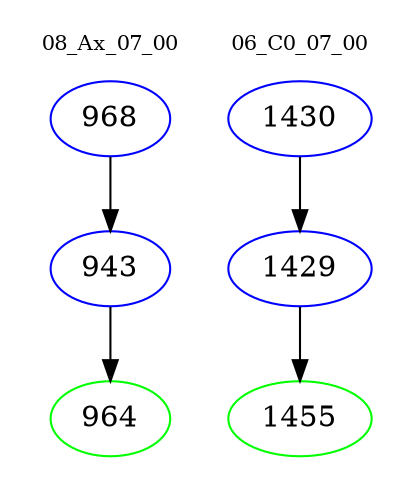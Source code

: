 digraph{
subgraph cluster_0 {
color = white
label = "08_Ax_07_00";
fontsize=10;
T0_968 [label="968", color="blue"]
T0_968 -> T0_943 [color="black"]
T0_943 [label="943", color="blue"]
T0_943 -> T0_964 [color="black"]
T0_964 [label="964", color="green"]
}
subgraph cluster_1 {
color = white
label = "06_C0_07_00";
fontsize=10;
T1_1430 [label="1430", color="blue"]
T1_1430 -> T1_1429 [color="black"]
T1_1429 [label="1429", color="blue"]
T1_1429 -> T1_1455 [color="black"]
T1_1455 [label="1455", color="green"]
}
}
